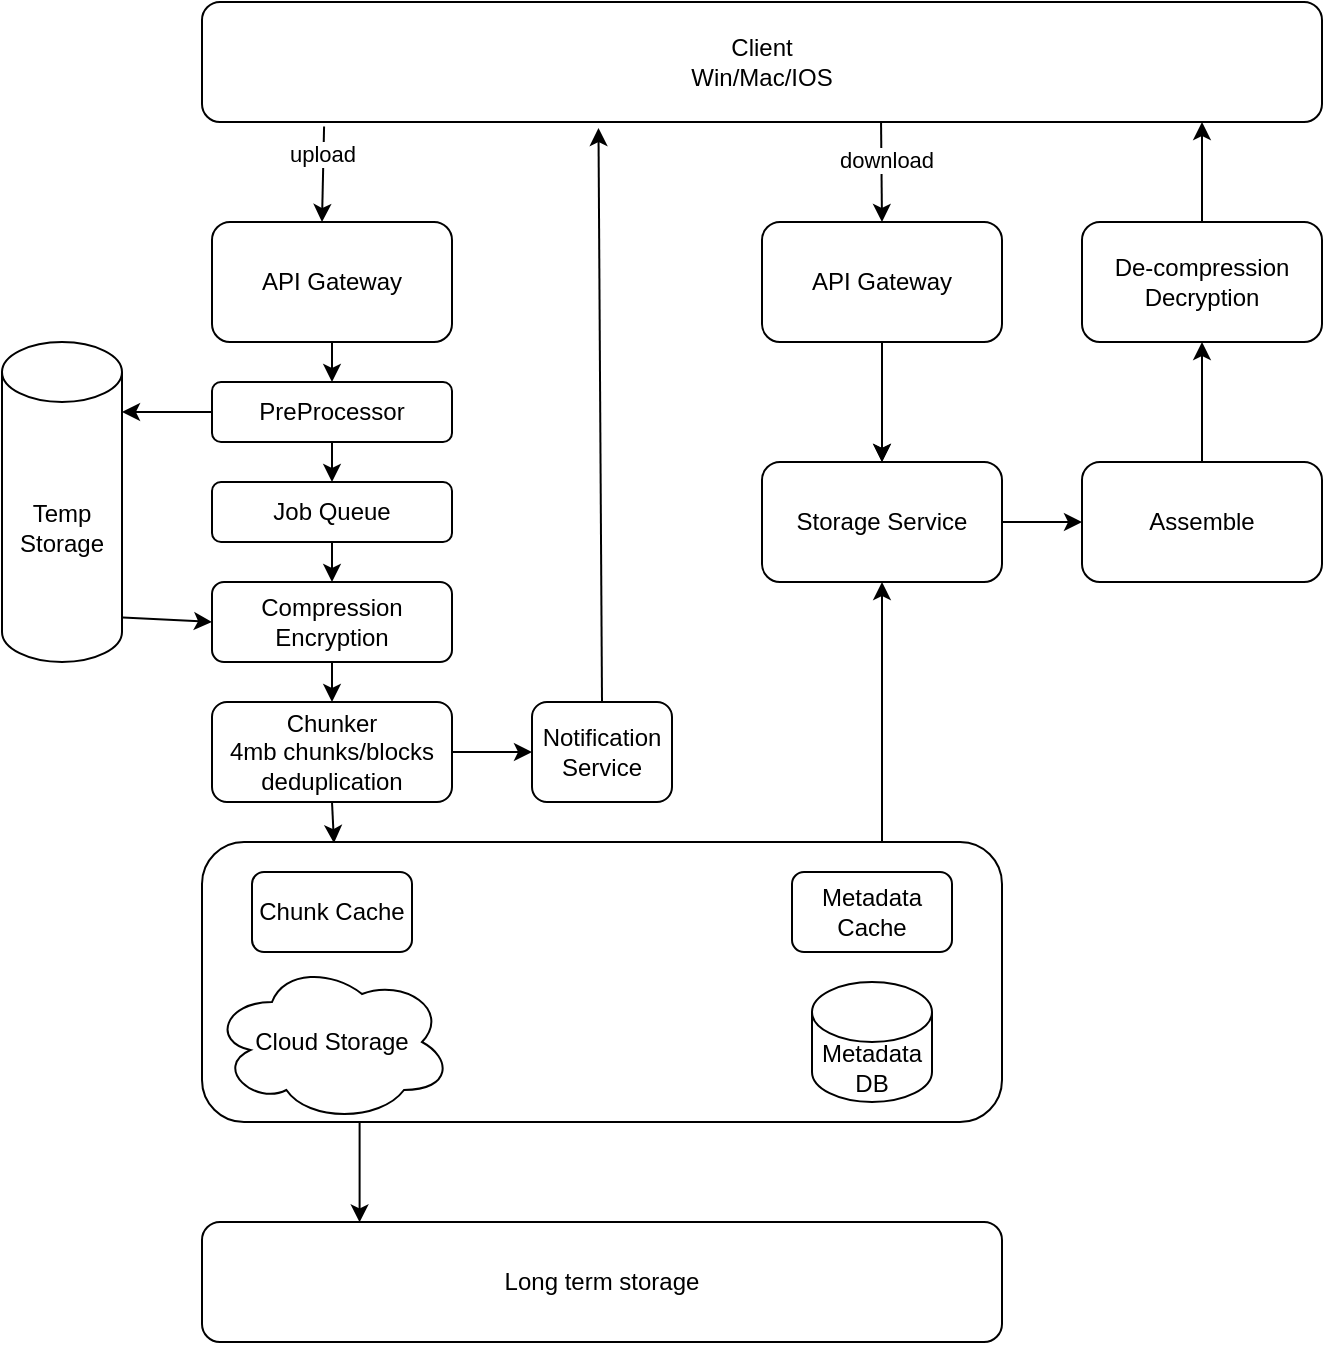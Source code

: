 <mxfile version="21.6.3" type="github">
  <diagram name="Page-1" id="MBPPT8XmERE-SGZNv0NV">
    <mxGraphModel dx="2266" dy="837" grid="1" gridSize="10" guides="1" tooltips="1" connect="1" arrows="1" fold="1" page="1" pageScale="1" pageWidth="850" pageHeight="1100" math="0" shadow="0">
      <root>
        <mxCell id="0" />
        <mxCell id="1" parent="0" />
        <mxCell id="wIf7DAMdGKU4eKdJtj5m-1" value="Client&lt;br&gt;Win/Mac/IOS" style="rounded=1;whiteSpace=wrap;html=1;" parent="1" vertex="1">
          <mxGeometry x="120" y="110" width="560" height="60" as="geometry" />
        </mxCell>
        <mxCell id="wIf7DAMdGKU4eKdJtj5m-3" value="" style="endArrow=classic;html=1;rounded=0;exitX=0.109;exitY=1.037;exitDx=0;exitDy=0;exitPerimeter=0;" parent="1" source="wIf7DAMdGKU4eKdJtj5m-1" edge="1">
          <mxGeometry width="50" height="50" relative="1" as="geometry">
            <mxPoint x="125" y="360" as="sourcePoint" />
            <mxPoint x="180" y="220" as="targetPoint" />
          </mxGeometry>
        </mxCell>
        <mxCell id="wIf7DAMdGKU4eKdJtj5m-31" value="upload" style="edgeLabel;html=1;align=center;verticalAlign=middle;resizable=0;points=[];" parent="wIf7DAMdGKU4eKdJtj5m-3" vertex="1" connectable="0">
          <mxGeometry x="-0.417" y="-1" relative="1" as="geometry">
            <mxPoint as="offset" />
          </mxGeometry>
        </mxCell>
        <mxCell id="wIf7DAMdGKU4eKdJtj5m-4" value="API Gateway" style="rounded=1;whiteSpace=wrap;html=1;" parent="1" vertex="1">
          <mxGeometry x="125" y="220" width="120" height="60" as="geometry" />
        </mxCell>
        <mxCell id="wIf7DAMdGKU4eKdJtj5m-5" value="Chunker&lt;br&gt;4mb chunks/blocks&lt;br&gt;deduplication" style="rounded=1;whiteSpace=wrap;html=1;" parent="1" vertex="1">
          <mxGeometry x="125" y="460" width="120" height="50" as="geometry" />
        </mxCell>
        <mxCell id="wIf7DAMdGKU4eKdJtj5m-6" value="" style="endArrow=classic;html=1;rounded=0;exitX=0.832;exitY=0.983;exitDx=0;exitDy=0;exitPerimeter=0;entryX=0.5;entryY=0;entryDx=0;entryDy=0;" parent="1" target="wIf7DAMdGKU4eKdJtj5m-7" edge="1">
          <mxGeometry width="50" height="50" relative="1" as="geometry">
            <mxPoint x="459.52" y="170.0" as="sourcePoint" />
            <mxPoint x="435" y="221.02" as="targetPoint" />
          </mxGeometry>
        </mxCell>
        <mxCell id="wIf7DAMdGKU4eKdJtj5m-32" value="download" style="edgeLabel;html=1;align=center;verticalAlign=middle;resizable=0;points=[];" parent="wIf7DAMdGKU4eKdJtj5m-6" vertex="1" connectable="0">
          <mxGeometry x="-0.239" y="2" relative="1" as="geometry">
            <mxPoint as="offset" />
          </mxGeometry>
        </mxCell>
        <mxCell id="wIf7DAMdGKU4eKdJtj5m-37" value="" style="edgeStyle=orthogonalEdgeStyle;rounded=0;orthogonalLoop=1;jettySize=auto;html=1;" parent="1" source="wIf7DAMdGKU4eKdJtj5m-7" target="wIf7DAMdGKU4eKdJtj5m-29" edge="1">
          <mxGeometry relative="1" as="geometry" />
        </mxCell>
        <mxCell id="wIf7DAMdGKU4eKdJtj5m-7" value="API Gateway" style="rounded=1;whiteSpace=wrap;html=1;" parent="1" vertex="1">
          <mxGeometry x="400" y="220.0" width="120" height="60" as="geometry" />
        </mxCell>
        <mxCell id="wIf7DAMdGKU4eKdJtj5m-8" value="Assemble" style="rounded=1;whiteSpace=wrap;html=1;" parent="1" vertex="1">
          <mxGeometry x="560" y="340" width="120" height="60" as="geometry" />
        </mxCell>
        <mxCell id="wIf7DAMdGKU4eKdJtj5m-10" value="" style="endArrow=classic;html=1;rounded=0;entryX=0.5;entryY=0;entryDx=0;entryDy=0;" parent="1" target="wIf7DAMdGKU4eKdJtj5m-5" edge="1" source="wIf7DAMdGKU4eKdJtj5m-24">
          <mxGeometry width="50" height="50" relative="1" as="geometry">
            <mxPoint x="185" y="350" as="sourcePoint" />
            <mxPoint x="320" y="300" as="targetPoint" />
          </mxGeometry>
        </mxCell>
        <mxCell id="wIf7DAMdGKU4eKdJtj5m-15" value="" style="rounded=1;whiteSpace=wrap;html=1;" parent="1" vertex="1">
          <mxGeometry x="120" y="530" width="400" height="140" as="geometry" />
        </mxCell>
        <mxCell id="wIf7DAMdGKU4eKdJtj5m-11" value="Metadata DB" style="shape=cylinder3;whiteSpace=wrap;html=1;boundedLbl=1;backgroundOutline=1;size=15;" parent="1" vertex="1">
          <mxGeometry x="425" y="600" width="60" height="60" as="geometry" />
        </mxCell>
        <mxCell id="wIf7DAMdGKU4eKdJtj5m-12" value="Cloud Storage" style="ellipse;shape=cloud;whiteSpace=wrap;html=1;" parent="1" vertex="1">
          <mxGeometry x="125" y="590" width="120" height="80" as="geometry" />
        </mxCell>
        <mxCell id="wIf7DAMdGKU4eKdJtj5m-17" value="" style="endArrow=classic;html=1;rounded=0;exitX=0.5;exitY=1;exitDx=0;exitDy=0;entryX=0.165;entryY=0.004;entryDx=0;entryDy=0;entryPerimeter=0;" parent="1" source="wIf7DAMdGKU4eKdJtj5m-5" target="wIf7DAMdGKU4eKdJtj5m-15" edge="1">
          <mxGeometry width="50" height="50" relative="1" as="geometry">
            <mxPoint x="-10" y="500" as="sourcePoint" />
            <mxPoint x="40" y="450" as="targetPoint" />
          </mxGeometry>
        </mxCell>
        <mxCell id="wIf7DAMdGKU4eKdJtj5m-18" value="Long term storage" style="rounded=1;whiteSpace=wrap;html=1;" parent="1" vertex="1">
          <mxGeometry x="120" y="720" width="400" height="60" as="geometry" />
        </mxCell>
        <mxCell id="wIf7DAMdGKU4eKdJtj5m-19" value="" style="endArrow=classic;html=1;rounded=0;exitX=0.197;exitY=1.001;exitDx=0;exitDy=0;exitPerimeter=0;entryX=0.197;entryY=0.003;entryDx=0;entryDy=0;entryPerimeter=0;" parent="1" source="wIf7DAMdGKU4eKdJtj5m-15" target="wIf7DAMdGKU4eKdJtj5m-18" edge="1">
          <mxGeometry width="50" height="50" relative="1" as="geometry">
            <mxPoint x="160" y="690" as="sourcePoint" />
            <mxPoint x="199" y="690" as="targetPoint" />
          </mxGeometry>
        </mxCell>
        <mxCell id="wIf7DAMdGKU4eKdJtj5m-20" value="Notification Service" style="rounded=1;whiteSpace=wrap;html=1;" parent="1" vertex="1">
          <mxGeometry x="285" y="460" width="70" height="50" as="geometry" />
        </mxCell>
        <mxCell id="wIf7DAMdGKU4eKdJtj5m-21" value="" style="endArrow=classic;html=1;rounded=0;exitX=1;exitY=0.5;exitDx=0;exitDy=0;entryX=0;entryY=0.5;entryDx=0;entryDy=0;" parent="1" source="wIf7DAMdGKU4eKdJtj5m-5" target="wIf7DAMdGKU4eKdJtj5m-20" edge="1">
          <mxGeometry width="50" height="50" relative="1" as="geometry">
            <mxPoint x="310" y="400" as="sourcePoint" />
            <mxPoint x="360" y="350" as="targetPoint" />
          </mxGeometry>
        </mxCell>
        <mxCell id="wIf7DAMdGKU4eKdJtj5m-25" value="" style="endArrow=classic;html=1;rounded=0;exitX=0.5;exitY=1;exitDx=0;exitDy=0;" parent="1" source="wIf7DAMdGKU4eKdJtj5m-4" edge="1">
          <mxGeometry width="50" height="50" relative="1" as="geometry">
            <mxPoint x="260" y="290" as="sourcePoint" />
            <mxPoint x="185" y="300" as="targetPoint" />
          </mxGeometry>
        </mxCell>
        <mxCell id="wIf7DAMdGKU4eKdJtj5m-27" value="De-compression&lt;br&gt;Decryption" style="rounded=1;whiteSpace=wrap;html=1;" parent="1" vertex="1">
          <mxGeometry x="560" y="220" width="120" height="60" as="geometry" />
        </mxCell>
        <mxCell id="wIf7DAMdGKU4eKdJtj5m-28" value="" style="endArrow=classic;html=1;rounded=0;entryX=0.5;entryY=0;entryDx=0;entryDy=0;" parent="1" target="wIf7DAMdGKU4eKdJtj5m-29" edge="1">
          <mxGeometry width="50" height="50" relative="1" as="geometry">
            <mxPoint x="460" y="300" as="sourcePoint" />
            <mxPoint x="463" y="410" as="targetPoint" />
          </mxGeometry>
        </mxCell>
        <mxCell id="wIf7DAMdGKU4eKdJtj5m-29" value="Storage Service" style="rounded=1;whiteSpace=wrap;html=1;" parent="1" vertex="1">
          <mxGeometry x="400" y="340" width="120" height="60" as="geometry" />
        </mxCell>
        <mxCell id="wIf7DAMdGKU4eKdJtj5m-30" value="" style="endArrow=classic;html=1;rounded=0;entryX=0.354;entryY=1.05;entryDx=0;entryDy=0;exitX=0.5;exitY=0;exitDx=0;exitDy=0;entryPerimeter=0;" parent="1" source="wIf7DAMdGKU4eKdJtj5m-20" target="wIf7DAMdGKU4eKdJtj5m-1" edge="1">
          <mxGeometry width="50" height="50" relative="1" as="geometry">
            <mxPoint x="310" y="350" as="sourcePoint" />
            <mxPoint x="360" y="300" as="targetPoint" />
          </mxGeometry>
        </mxCell>
        <mxCell id="wIf7DAMdGKU4eKdJtj5m-33" value="" style="endArrow=classic;html=1;rounded=0;entryX=0.5;entryY=1;entryDx=0;entryDy=0;" parent="1" target="wIf7DAMdGKU4eKdJtj5m-29" edge="1">
          <mxGeometry width="50" height="50" relative="1" as="geometry">
            <mxPoint x="460" y="530" as="sourcePoint" />
            <mxPoint x="620" y="490" as="targetPoint" />
          </mxGeometry>
        </mxCell>
        <mxCell id="wIf7DAMdGKU4eKdJtj5m-34" value="" style="endArrow=classic;html=1;rounded=0;exitX=1;exitY=0.5;exitDx=0;exitDy=0;entryX=0;entryY=0.5;entryDx=0;entryDy=0;" parent="1" source="wIf7DAMdGKU4eKdJtj5m-29" target="wIf7DAMdGKU4eKdJtj5m-8" edge="1">
          <mxGeometry width="50" height="50" relative="1" as="geometry">
            <mxPoint x="680" y="550" as="sourcePoint" />
            <mxPoint x="730" y="500" as="targetPoint" />
          </mxGeometry>
        </mxCell>
        <mxCell id="wIf7DAMdGKU4eKdJtj5m-35" value="" style="endArrow=classic;html=1;rounded=0;exitX=0.5;exitY=0;exitDx=0;exitDy=0;entryX=0.5;entryY=1;entryDx=0;entryDy=0;" parent="1" source="wIf7DAMdGKU4eKdJtj5m-8" target="wIf7DAMdGKU4eKdJtj5m-27" edge="1">
          <mxGeometry width="50" height="50" relative="1" as="geometry">
            <mxPoint x="760" y="390" as="sourcePoint" />
            <mxPoint x="810" y="340" as="targetPoint" />
          </mxGeometry>
        </mxCell>
        <mxCell id="wIf7DAMdGKU4eKdJtj5m-36" value="" style="endArrow=classic;html=1;rounded=0;exitX=0.5;exitY=0;exitDx=0;exitDy=0;" parent="1" source="wIf7DAMdGKU4eKdJtj5m-27" edge="1">
          <mxGeometry width="50" height="50" relative="1" as="geometry">
            <mxPoint x="620" y="250" as="sourcePoint" />
            <mxPoint x="620" y="170" as="targetPoint" />
          </mxGeometry>
        </mxCell>
        <mxCell id="wIf7DAMdGKU4eKdJtj5m-38" value="Metadata Cache" style="rounded=1;whiteSpace=wrap;html=1;" parent="1" vertex="1">
          <mxGeometry x="415" y="545" width="80" height="40" as="geometry" />
        </mxCell>
        <mxCell id="wIf7DAMdGKU4eKdJtj5m-39" value="Chunk Cache" style="rounded=1;whiteSpace=wrap;html=1;" parent="1" vertex="1">
          <mxGeometry x="145" y="545" width="80" height="40" as="geometry" />
        </mxCell>
        <mxCell id="Nsm7VlbRt4dVgcTsbUhO-1" value="" style="endArrow=classic;html=1;rounded=0;entryX=0.5;entryY=0;entryDx=0;entryDy=0;" edge="1" parent="1" target="wIf7DAMdGKU4eKdJtj5m-24">
          <mxGeometry width="50" height="50" relative="1" as="geometry">
            <mxPoint x="185" y="380" as="sourcePoint" />
            <mxPoint x="185" y="450" as="targetPoint" />
          </mxGeometry>
        </mxCell>
        <mxCell id="wIf7DAMdGKU4eKdJtj5m-24" value="Compression&lt;br&gt;Encryption" style="rounded=1;whiteSpace=wrap;html=1;" parent="1" vertex="1">
          <mxGeometry x="125" y="400" width="120" height="40" as="geometry" />
        </mxCell>
        <mxCell id="Nsm7VlbRt4dVgcTsbUhO-2" value="PreProcessor" style="rounded=1;whiteSpace=wrap;html=1;" vertex="1" parent="1">
          <mxGeometry x="125" y="300" width="120" height="30" as="geometry" />
        </mxCell>
        <mxCell id="Nsm7VlbRt4dVgcTsbUhO-4" value="Temp Storage" style="shape=cylinder3;whiteSpace=wrap;html=1;boundedLbl=1;backgroundOutline=1;size=15;" vertex="1" parent="1">
          <mxGeometry x="20" y="280" width="60" height="160" as="geometry" />
        </mxCell>
        <mxCell id="Nsm7VlbRt4dVgcTsbUhO-5" value="" style="endArrow=classic;html=1;rounded=0;exitX=0;exitY=0.5;exitDx=0;exitDy=0;" edge="1" parent="1" source="Nsm7VlbRt4dVgcTsbUhO-2">
          <mxGeometry width="50" height="50" relative="1" as="geometry">
            <mxPoint x="130" y="400" as="sourcePoint" />
            <mxPoint x="80" y="315" as="targetPoint" />
          </mxGeometry>
        </mxCell>
        <mxCell id="Nsm7VlbRt4dVgcTsbUhO-7" value="Job Queue" style="rounded=1;whiteSpace=wrap;html=1;" vertex="1" parent="1">
          <mxGeometry x="125" y="350" width="120" height="30" as="geometry" />
        </mxCell>
        <mxCell id="Nsm7VlbRt4dVgcTsbUhO-8" value="" style="endArrow=classic;html=1;rounded=0;exitX=0.5;exitY=1;exitDx=0;exitDy=0;entryX=0.5;entryY=0;entryDx=0;entryDy=0;" edge="1" parent="1" source="Nsm7VlbRt4dVgcTsbUhO-2" target="Nsm7VlbRt4dVgcTsbUhO-7">
          <mxGeometry width="50" height="50" relative="1" as="geometry">
            <mxPoint x="400" y="460" as="sourcePoint" />
            <mxPoint x="450" y="410" as="targetPoint" />
          </mxGeometry>
        </mxCell>
        <mxCell id="Nsm7VlbRt4dVgcTsbUhO-9" value="" style="endArrow=classic;html=1;rounded=0;exitX=1.007;exitY=0.861;exitDx=0;exitDy=0;exitPerimeter=0;entryX=0;entryY=0.5;entryDx=0;entryDy=0;" edge="1" parent="1" source="Nsm7VlbRt4dVgcTsbUhO-4" target="wIf7DAMdGKU4eKdJtj5m-24">
          <mxGeometry width="50" height="50" relative="1" as="geometry">
            <mxPoint x="-280" y="430" as="sourcePoint" />
            <mxPoint x="-230" y="380" as="targetPoint" />
          </mxGeometry>
        </mxCell>
      </root>
    </mxGraphModel>
  </diagram>
</mxfile>
